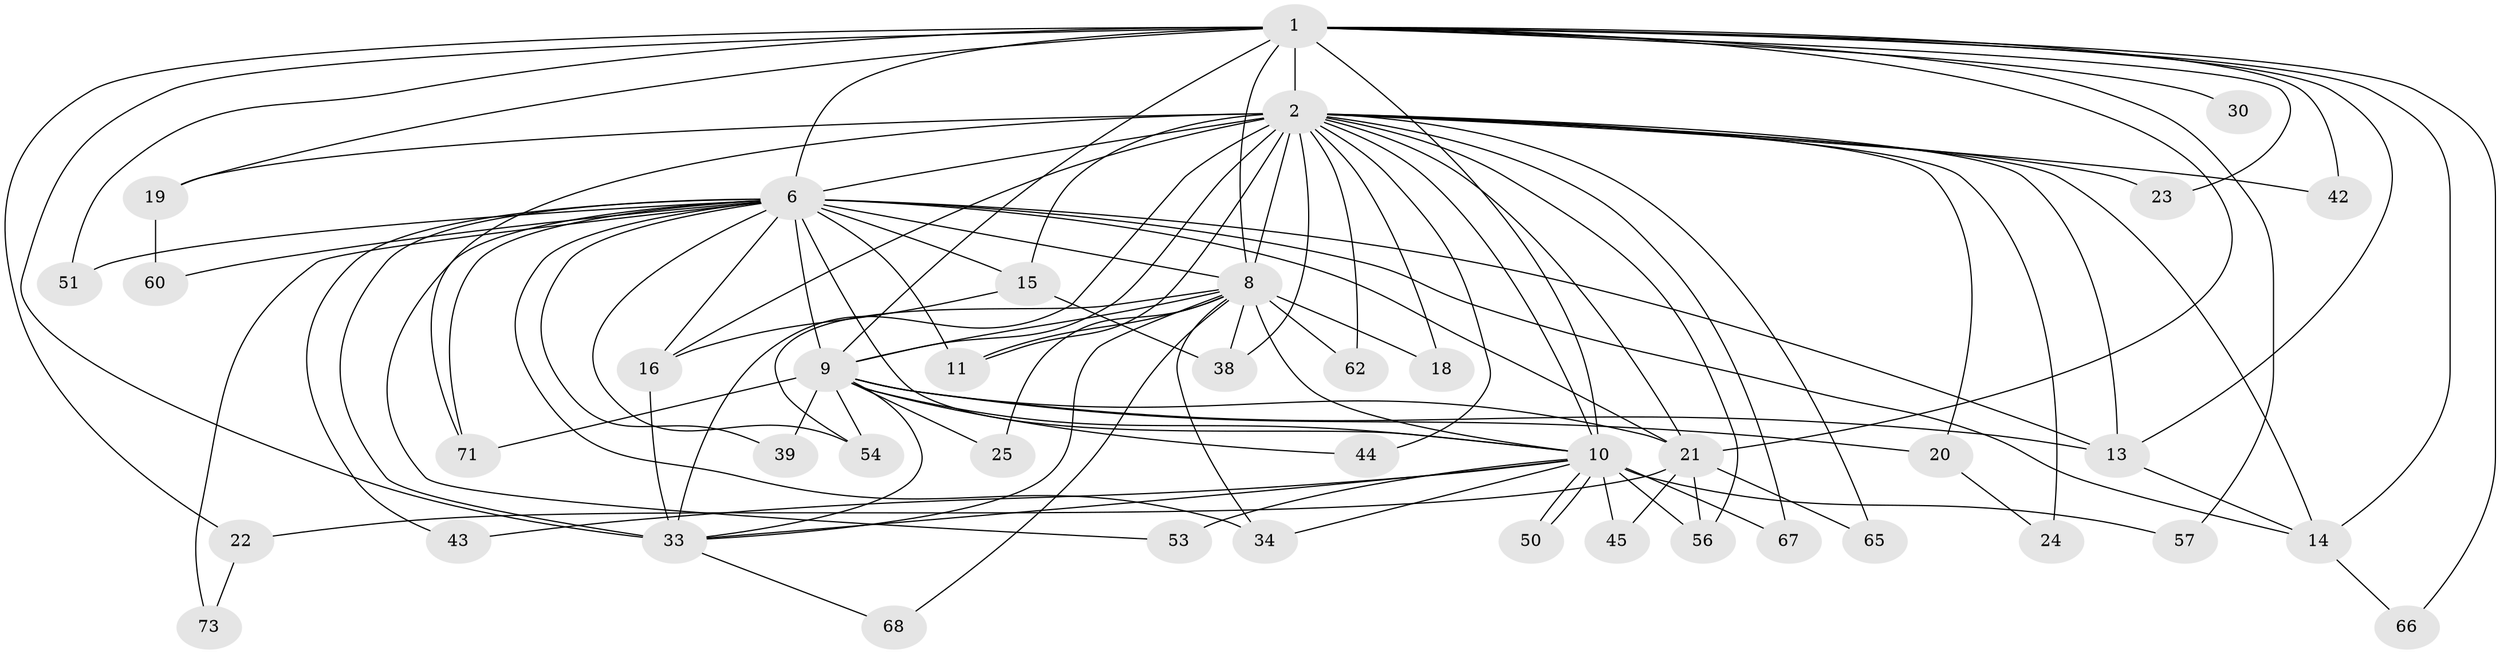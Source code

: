 // original degree distribution, {14: 0.011764705882352941, 13: 0.011764705882352941, 18: 0.023529411764705882, 19: 0.03529411764705882, 28: 0.011764705882352941, 15: 0.011764705882352941, 22: 0.011764705882352941, 3: 0.2235294117647059, 4: 0.09411764705882353, 6: 0.023529411764705882, 5: 0.047058823529411764, 2: 0.49411764705882355}
// Generated by graph-tools (version 1.1) at 2025/13/03/09/25 04:13:44]
// undirected, 42 vertices, 104 edges
graph export_dot {
graph [start="1"]
  node [color=gray90,style=filled];
  1 [super="+5+17"];
  2 [super="+61+7+55+3"];
  6 [super="+28+41+80"];
  8 [super="+40+58"];
  9 [super="+29"];
  10 [super="+64+36+52+31+77+12"];
  11;
  13 [super="+83"];
  14;
  15;
  16 [super="+35"];
  18;
  19;
  20;
  21 [super="+27+37"];
  22;
  23;
  24;
  25;
  30;
  33 [super="+78+46"];
  34;
  38 [super="+47+63"];
  39;
  42;
  43;
  44;
  45;
  50;
  51;
  53;
  54 [super="+81"];
  56;
  57;
  60;
  62;
  65;
  66;
  67;
  68;
  71 [super="+74"];
  73;
  1 -- 2 [weight=10];
  1 -- 6 [weight=3];
  1 -- 8 [weight=2];
  1 -- 9 [weight=2];
  1 -- 10 [weight=3];
  1 -- 19;
  1 -- 51;
  1 -- 66;
  1 -- 13;
  1 -- 14;
  1 -- 22;
  1 -- 23;
  1 -- 30 [weight=2];
  1 -- 42;
  1 -- 21;
  1 -- 57;
  1 -- 33;
  2 -- 6 [weight=5];
  2 -- 8 [weight=5];
  2 -- 9 [weight=7];
  2 -- 10 [weight=5];
  2 -- 20;
  2 -- 44;
  2 -- 14;
  2 -- 67;
  2 -- 11;
  2 -- 23;
  2 -- 24 [weight=2];
  2 -- 65;
  2 -- 71 [weight=2];
  2 -- 13 [weight=2];
  2 -- 15;
  2 -- 18;
  2 -- 19;
  2 -- 21;
  2 -- 33 [weight=2];
  2 -- 38;
  2 -- 42;
  2 -- 56;
  2 -- 62;
  2 -- 16;
  6 -- 8 [weight=3];
  6 -- 9;
  6 -- 10 [weight=2];
  6 -- 11;
  6 -- 15;
  6 -- 16;
  6 -- 21;
  6 -- 34;
  6 -- 39;
  6 -- 43;
  6 -- 51;
  6 -- 60;
  6 -- 73;
  6 -- 71;
  6 -- 54;
  6 -- 33;
  6 -- 53;
  6 -- 13;
  6 -- 14;
  8 -- 9;
  8 -- 10;
  8 -- 18;
  8 -- 25;
  8 -- 33;
  8 -- 34;
  8 -- 38 [weight=2];
  8 -- 54;
  8 -- 62;
  8 -- 11;
  8 -- 68;
  9 -- 10 [weight=3];
  9 -- 13;
  9 -- 20;
  9 -- 25;
  9 -- 39;
  9 -- 54;
  9 -- 71;
  9 -- 44;
  9 -- 21;
  9 -- 33;
  10 -- 50;
  10 -- 50;
  10 -- 56;
  10 -- 67;
  10 -- 34;
  10 -- 33;
  10 -- 45;
  10 -- 53;
  10 -- 43;
  10 -- 57;
  13 -- 14;
  14 -- 66;
  15 -- 16;
  15 -- 38;
  16 -- 33;
  19 -- 60;
  20 -- 24;
  21 -- 22;
  21 -- 45;
  21 -- 56;
  21 -- 65;
  22 -- 73;
  33 -- 68;
}
